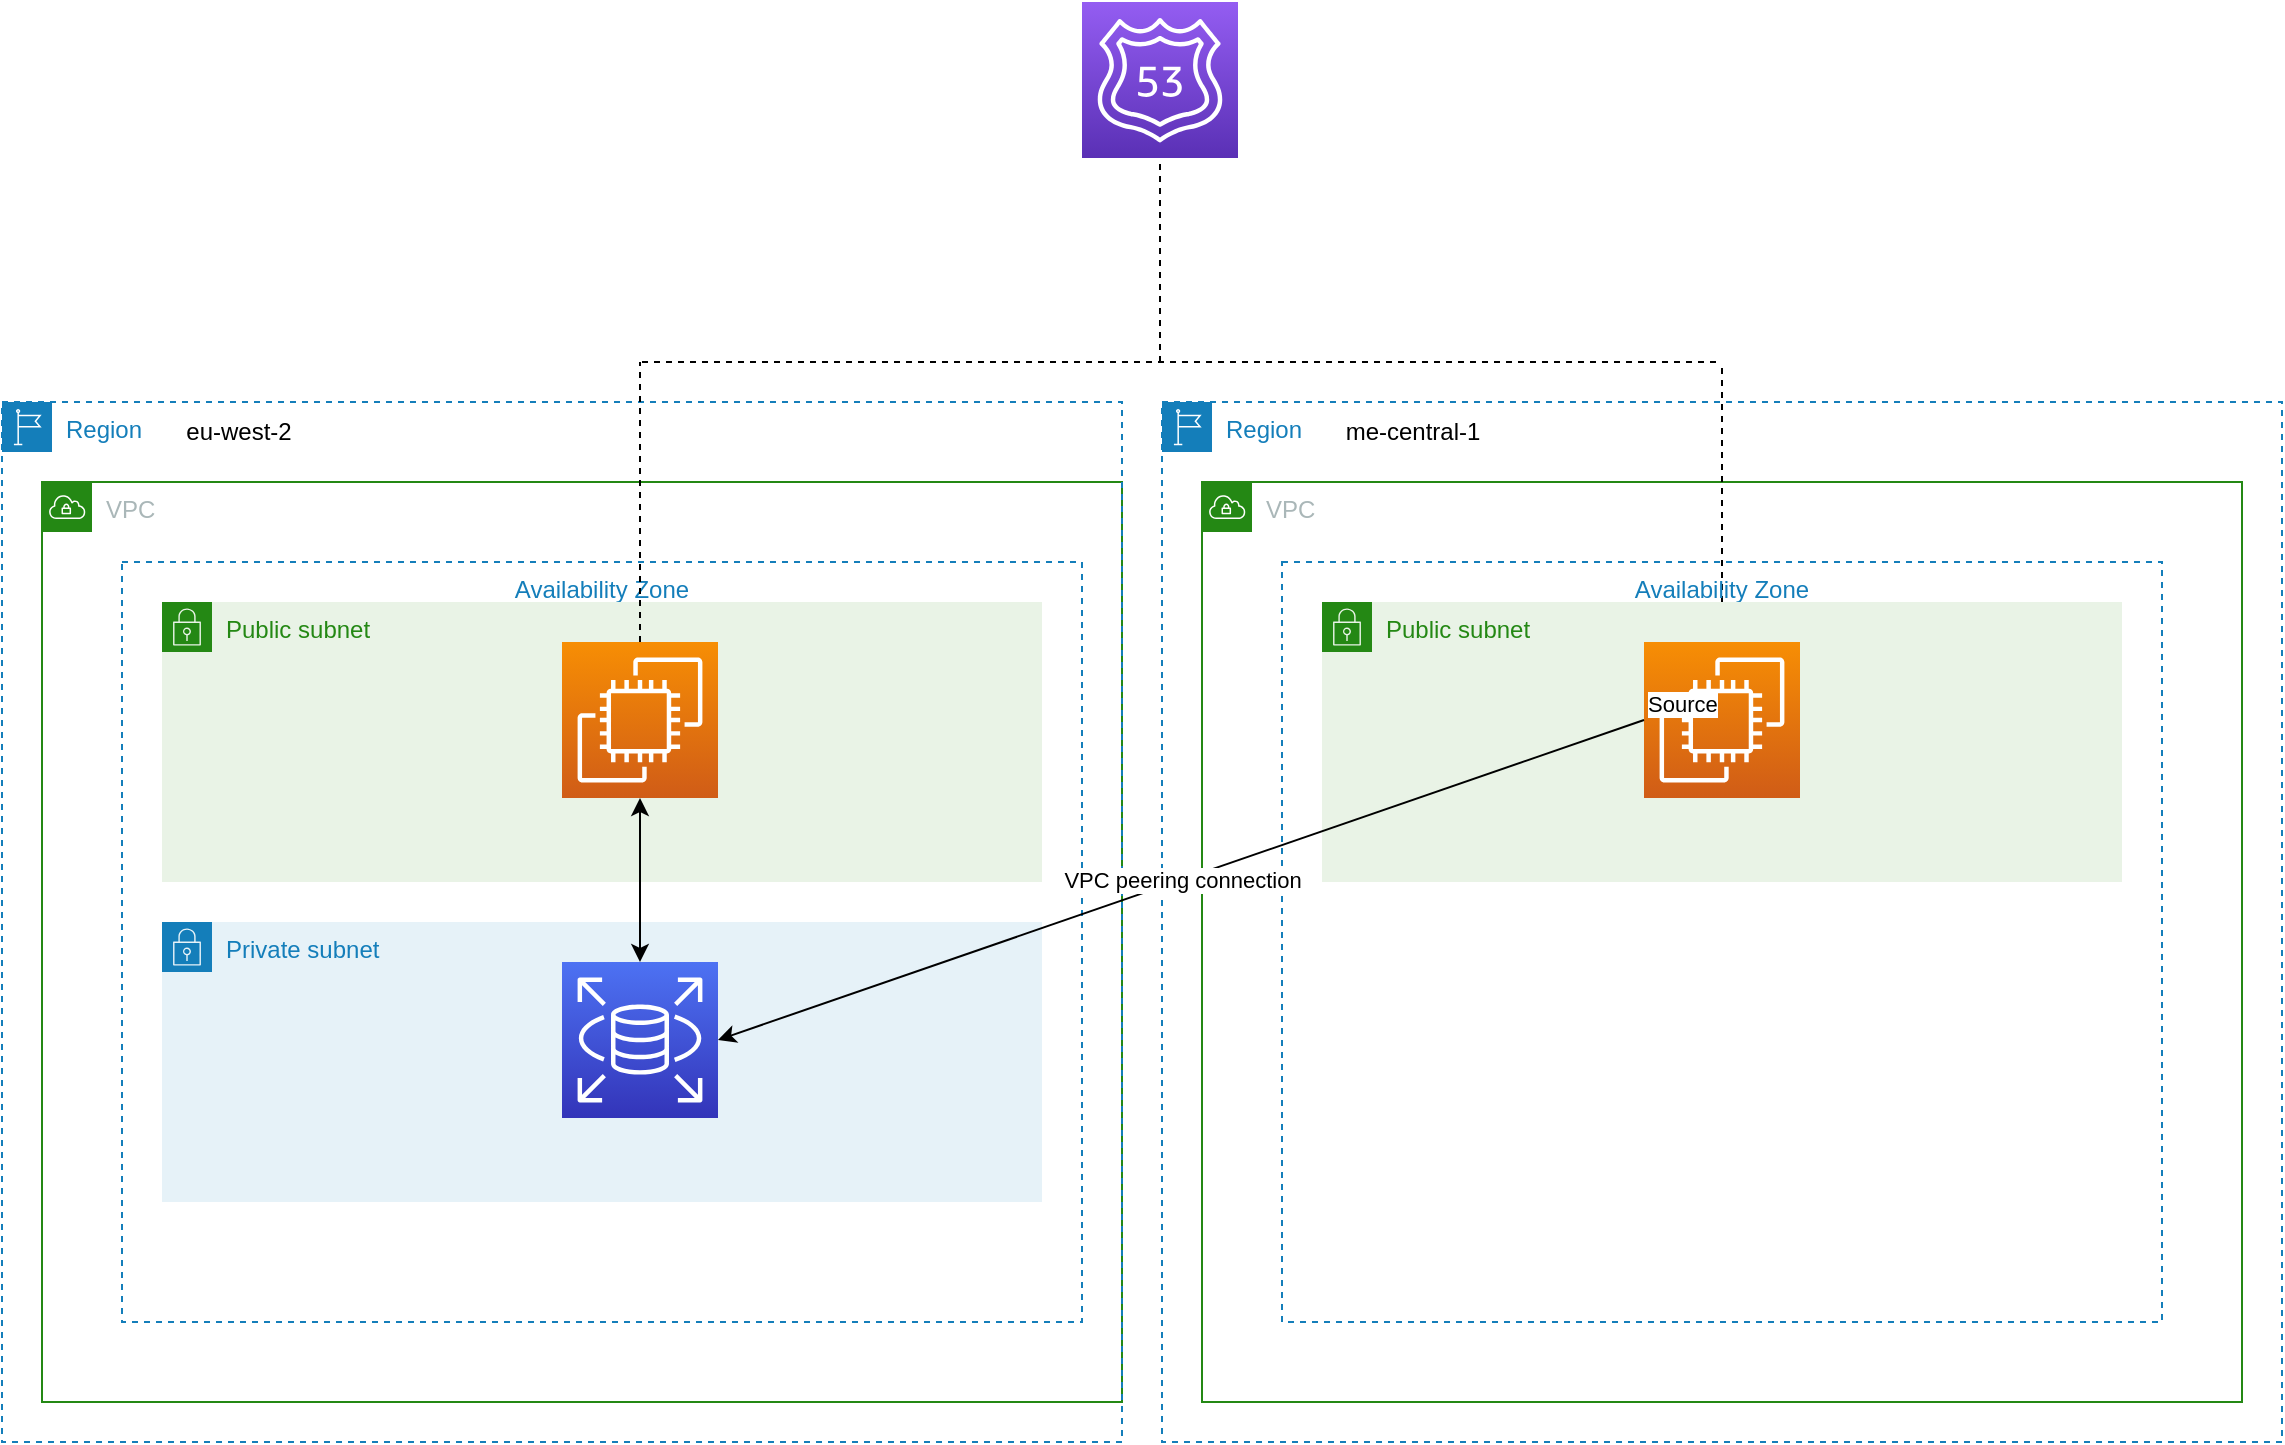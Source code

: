 <mxfile version="20.5.3" type="github">
  <diagram id="9AL0e-qM06q9D_0BJLEs" name="Page-1">
    <mxGraphModel dx="1325" dy="693" grid="1" gridSize="5" guides="1" tooltips="1" connect="1" arrows="1" fold="1" page="1" pageScale="1" pageWidth="1169" pageHeight="827" math="0" shadow="0">
      <root>
        <mxCell id="0" />
        <mxCell id="1" parent="0" />
        <mxCell id="PSsWQGHh_uAdmonaR9B--15" value="VPC" style="points=[[0,0],[0.25,0],[0.5,0],[0.75,0],[1,0],[1,0.25],[1,0.5],[1,0.75],[1,1],[0.75,1],[0.5,1],[0.25,1],[0,1],[0,0.75],[0,0.5],[0,0.25]];outlineConnect=0;gradientColor=none;html=1;whiteSpace=wrap;fontSize=12;fontStyle=0;container=1;pointerEvents=0;collapsible=0;recursiveResize=0;shape=mxgraph.aws4.group;grIcon=mxgraph.aws4.group_vpc;strokeColor=#248814;fillColor=none;verticalAlign=top;align=left;spacingLeft=30;fontColor=#AAB7B8;dashed=0;" vertex="1" parent="1">
          <mxGeometry x="40" y="260" width="540" height="460" as="geometry" />
        </mxCell>
        <mxCell id="PSsWQGHh_uAdmonaR9B--17" value="Region" style="points=[[0,0],[0.25,0],[0.5,0],[0.75,0],[1,0],[1,0.25],[1,0.5],[1,0.75],[1,1],[0.75,1],[0.5,1],[0.25,1],[0,1],[0,0.75],[0,0.5],[0,0.25]];outlineConnect=0;gradientColor=none;html=1;whiteSpace=wrap;fontSize=12;fontStyle=0;container=1;pointerEvents=0;collapsible=0;recursiveResize=0;shape=mxgraph.aws4.group;grIcon=mxgraph.aws4.group_region;strokeColor=#147EBA;fillColor=none;verticalAlign=top;align=left;spacingLeft=30;fontColor=#147EBA;dashed=1;" vertex="1" parent="PSsWQGHh_uAdmonaR9B--15">
          <mxGeometry x="-20" y="-40" width="560" height="520" as="geometry" />
        </mxCell>
        <mxCell id="PSsWQGHh_uAdmonaR9B--19" value="eu-west-2" style="text;html=1;resizable=0;autosize=1;align=center;verticalAlign=middle;points=[];fillColor=none;strokeColor=none;rounded=0;" vertex="1" parent="PSsWQGHh_uAdmonaR9B--17">
          <mxGeometry x="80" width="75" height="30" as="geometry" />
        </mxCell>
        <mxCell id="PSsWQGHh_uAdmonaR9B--22" value="Availability Zone" style="fillColor=none;strokeColor=#147EBA;dashed=1;verticalAlign=top;fontStyle=0;fontColor=#147EBA;" vertex="1" parent="PSsWQGHh_uAdmonaR9B--17">
          <mxGeometry x="60" y="80" width="480" height="380" as="geometry" />
        </mxCell>
        <mxCell id="PSsWQGHh_uAdmonaR9B--24" value="Public subnet" style="points=[[0,0],[0.25,0],[0.5,0],[0.75,0],[1,0],[1,0.25],[1,0.5],[1,0.75],[1,1],[0.75,1],[0.5,1],[0.25,1],[0,1],[0,0.75],[0,0.5],[0,0.25]];outlineConnect=0;gradientColor=none;html=1;whiteSpace=wrap;fontSize=12;fontStyle=0;container=1;pointerEvents=0;collapsible=0;recursiveResize=0;shape=mxgraph.aws4.group;grIcon=mxgraph.aws4.group_security_group;grStroke=0;strokeColor=#248814;fillColor=#E9F3E6;verticalAlign=top;align=left;spacingLeft=30;fontColor=#248814;dashed=0;" vertex="1" parent="PSsWQGHh_uAdmonaR9B--17">
          <mxGeometry x="80" y="100" width="440" height="140" as="geometry" />
        </mxCell>
        <mxCell id="PSsWQGHh_uAdmonaR9B--26" value="Private subnet" style="points=[[0,0],[0.25,0],[0.5,0],[0.75,0],[1,0],[1,0.25],[1,0.5],[1,0.75],[1,1],[0.75,1],[0.5,1],[0.25,1],[0,1],[0,0.75],[0,0.5],[0,0.25]];outlineConnect=0;gradientColor=none;html=1;whiteSpace=wrap;fontSize=12;fontStyle=0;container=1;pointerEvents=0;collapsible=0;recursiveResize=0;shape=mxgraph.aws4.group;grIcon=mxgraph.aws4.group_security_group;grStroke=0;strokeColor=#147EBA;fillColor=#E6F2F8;verticalAlign=top;align=left;spacingLeft=30;fontColor=#147EBA;dashed=0;" vertex="1" parent="PSsWQGHh_uAdmonaR9B--17">
          <mxGeometry x="80" y="260" width="440" height="140" as="geometry" />
        </mxCell>
        <mxCell id="PSsWQGHh_uAdmonaR9B--31" value="" style="sketch=0;points=[[0,0,0],[0.25,0,0],[0.5,0,0],[0.75,0,0],[1,0,0],[0,1,0],[0.25,1,0],[0.5,1,0],[0.75,1,0],[1,1,0],[0,0.25,0],[0,0.5,0],[0,0.75,0],[1,0.25,0],[1,0.5,0],[1,0.75,0]];outlineConnect=0;fontColor=#232F3E;gradientColor=#4D72F3;gradientDirection=north;fillColor=#3334B9;strokeColor=#ffffff;dashed=0;verticalLabelPosition=bottom;verticalAlign=top;align=center;html=1;fontSize=12;fontStyle=0;aspect=fixed;shape=mxgraph.aws4.resourceIcon;resIcon=mxgraph.aws4.rds;" vertex="1" parent="PSsWQGHh_uAdmonaR9B--17">
          <mxGeometry x="280" y="280" width="78" height="78" as="geometry" />
        </mxCell>
        <mxCell id="PSsWQGHh_uAdmonaR9B--29" value="" style="sketch=0;points=[[0,0,0],[0.25,0,0],[0.5,0,0],[0.75,0,0],[1,0,0],[0,1,0],[0.25,1,0],[0.5,1,0],[0.75,1,0],[1,1,0],[0,0.25,0],[0,0.5,0],[0,0.75,0],[1,0.25,0],[1,0.5,0],[1,0.75,0]];outlineConnect=0;fontColor=#232F3E;gradientColor=#F78E04;gradientDirection=north;fillColor=#D05C17;strokeColor=#ffffff;dashed=0;verticalLabelPosition=bottom;verticalAlign=top;align=center;html=1;fontSize=12;fontStyle=0;aspect=fixed;shape=mxgraph.aws4.resourceIcon;resIcon=mxgraph.aws4.ec2;" vertex="1" parent="PSsWQGHh_uAdmonaR9B--17">
          <mxGeometry x="280" y="120" width="78" height="78" as="geometry" />
        </mxCell>
        <mxCell id="PSsWQGHh_uAdmonaR9B--51" value="" style="endArrow=classic;startArrow=classic;html=1;rounded=0;exitX=0.5;exitY=0;exitDx=0;exitDy=0;exitPerimeter=0;entryX=0.5;entryY=1;entryDx=0;entryDy=0;entryPerimeter=0;" edge="1" parent="PSsWQGHh_uAdmonaR9B--17" source="PSsWQGHh_uAdmonaR9B--31" target="PSsWQGHh_uAdmonaR9B--29">
          <mxGeometry width="50" height="50" relative="1" as="geometry">
            <mxPoint x="300" y="265" as="sourcePoint" />
            <mxPoint x="350" y="215" as="targetPoint" />
            <Array as="points">
              <mxPoint x="319" y="235" />
            </Array>
          </mxGeometry>
        </mxCell>
        <mxCell id="PSsWQGHh_uAdmonaR9B--16" value="VPC" style="points=[[0,0],[0.25,0],[0.5,0],[0.75,0],[1,0],[1,0.25],[1,0.5],[1,0.75],[1,1],[0.75,1],[0.5,1],[0.25,1],[0,1],[0,0.75],[0,0.5],[0,0.25]];outlineConnect=0;gradientColor=none;html=1;whiteSpace=wrap;fontSize=12;fontStyle=0;container=1;pointerEvents=0;collapsible=0;recursiveResize=0;shape=mxgraph.aws4.group;grIcon=mxgraph.aws4.group_vpc;strokeColor=#248814;fillColor=none;verticalAlign=top;align=left;spacingLeft=30;fontColor=#AAB7B8;dashed=0;" vertex="1" parent="1">
          <mxGeometry x="620" y="260" width="520" height="460" as="geometry" />
        </mxCell>
        <mxCell id="PSsWQGHh_uAdmonaR9B--28" value="" style="sketch=0;points=[[0,0,0],[0.25,0,0],[0.5,0,0],[0.75,0,0],[1,0,0],[0,1,0],[0.25,1,0],[0.5,1,0],[0.75,1,0],[1,1,0],[0,0.25,0],[0,0.5,0],[0,0.75,0],[1,0.25,0],[1,0.5,0],[1,0.75,0]];outlineConnect=0;fontColor=#232F3E;gradientColor=#945DF2;gradientDirection=north;fillColor=#5A30B5;strokeColor=#ffffff;dashed=0;verticalLabelPosition=bottom;verticalAlign=top;align=center;html=1;fontSize=12;fontStyle=0;aspect=fixed;shape=mxgraph.aws4.resourceIcon;resIcon=mxgraph.aws4.route_53;" vertex="1" parent="1">
          <mxGeometry x="560" y="20" width="78" height="78" as="geometry" />
        </mxCell>
        <mxCell id="PSsWQGHh_uAdmonaR9B--33" value="" style="endArrow=none;dashed=1;html=1;rounded=0;entryX=0.5;entryY=1;entryDx=0;entryDy=0;entryPerimeter=0;" edge="1" parent="1" target="PSsWQGHh_uAdmonaR9B--28">
          <mxGeometry width="50" height="50" relative="1" as="geometry">
            <mxPoint x="599" y="200" as="sourcePoint" />
            <mxPoint x="610" y="105" as="targetPoint" />
          </mxGeometry>
        </mxCell>
        <mxCell id="PSsWQGHh_uAdmonaR9B--36" value="" style="endArrow=none;dashed=1;html=1;rounded=0;" edge="1" parent="1">
          <mxGeometry width="50" height="50" relative="1" as="geometry">
            <mxPoint x="340" y="200" as="sourcePoint" />
            <mxPoint x="880" y="200" as="targetPoint" />
          </mxGeometry>
        </mxCell>
        <mxCell id="PSsWQGHh_uAdmonaR9B--42" value="" style="endArrow=none;dashed=1;html=1;rounded=0;" edge="1" parent="1" source="PSsWQGHh_uAdmonaR9B--29">
          <mxGeometry width="50" height="50" relative="1" as="geometry">
            <mxPoint x="265" y="270" as="sourcePoint" />
            <mxPoint x="339" y="200" as="targetPoint" />
          </mxGeometry>
        </mxCell>
        <mxCell id="PSsWQGHh_uAdmonaR9B--44" value="" style="endArrow=none;dashed=1;html=1;rounded=0;" edge="1" parent="1">
          <mxGeometry width="50" height="50" relative="1" as="geometry">
            <mxPoint x="880" y="440" as="sourcePoint" />
            <mxPoint x="880" y="200" as="targetPoint" />
          </mxGeometry>
        </mxCell>
        <mxCell id="PSsWQGHh_uAdmonaR9B--18" value="Region" style="points=[[0,0],[0.25,0],[0.5,0],[0.75,0],[1,0],[1,0.25],[1,0.5],[1,0.75],[1,1],[0.75,1],[0.5,1],[0.25,1],[0,1],[0,0.75],[0,0.5],[0,0.25]];outlineConnect=0;gradientColor=none;html=1;whiteSpace=wrap;fontSize=12;fontStyle=0;container=1;pointerEvents=0;collapsible=0;recursiveResize=0;shape=mxgraph.aws4.group;grIcon=mxgraph.aws4.group_region;strokeColor=#147EBA;fillColor=none;verticalAlign=top;align=left;spacingLeft=30;fontColor=#147EBA;dashed=1;" vertex="1" parent="1">
          <mxGeometry x="600" y="220" width="560" height="520" as="geometry" />
        </mxCell>
        <mxCell id="PSsWQGHh_uAdmonaR9B--23" value="Availability Zone" style="fillColor=none;strokeColor=#147EBA;dashed=1;verticalAlign=top;fontStyle=0;fontColor=#147EBA;" vertex="1" parent="PSsWQGHh_uAdmonaR9B--18">
          <mxGeometry x="60" y="80" width="440" height="380" as="geometry" />
        </mxCell>
        <mxCell id="PSsWQGHh_uAdmonaR9B--21" value="me-central-1" style="text;html=1;resizable=0;autosize=1;align=center;verticalAlign=middle;points=[];fillColor=none;strokeColor=none;rounded=0;" vertex="1" parent="PSsWQGHh_uAdmonaR9B--18">
          <mxGeometry x="80" width="90" height="30" as="geometry" />
        </mxCell>
        <mxCell id="PSsWQGHh_uAdmonaR9B--25" value="Public subnet" style="points=[[0,0],[0.25,0],[0.5,0],[0.75,0],[1,0],[1,0.25],[1,0.5],[1,0.75],[1,1],[0.75,1],[0.5,1],[0.25,1],[0,1],[0,0.75],[0,0.5],[0,0.25]];outlineConnect=0;gradientColor=none;html=1;whiteSpace=wrap;fontSize=12;fontStyle=0;container=1;pointerEvents=0;collapsible=0;recursiveResize=0;shape=mxgraph.aws4.group;grIcon=mxgraph.aws4.group_security_group;grStroke=0;strokeColor=#248814;fillColor=#E9F3E6;verticalAlign=top;align=left;spacingLeft=30;fontColor=#248814;dashed=0;" vertex="1" parent="PSsWQGHh_uAdmonaR9B--18">
          <mxGeometry x="80" y="100" width="400" height="140" as="geometry" />
        </mxCell>
        <mxCell id="PSsWQGHh_uAdmonaR9B--30" value="" style="sketch=0;points=[[0,0,0],[0.25,0,0],[0.5,0,0],[0.75,0,0],[1,0,0],[0,1,0],[0.25,1,0],[0.5,1,0],[0.75,1,0],[1,1,0],[0,0.25,0],[0,0.5,0],[0,0.75,0],[1,0.25,0],[1,0.5,0],[1,0.75,0]];outlineConnect=0;fontColor=#232F3E;gradientColor=#F78E04;gradientDirection=north;fillColor=#D05C17;strokeColor=#ffffff;dashed=0;verticalLabelPosition=bottom;verticalAlign=top;align=center;html=1;fontSize=12;fontStyle=0;aspect=fixed;shape=mxgraph.aws4.resourceIcon;resIcon=mxgraph.aws4.ec2;" vertex="1" parent="PSsWQGHh_uAdmonaR9B--18">
          <mxGeometry x="241" y="120" width="78" height="78" as="geometry" />
        </mxCell>
        <mxCell id="PSsWQGHh_uAdmonaR9B--52" value="" style="endArrow=classic;html=1;rounded=0;entryX=1;entryY=0.5;entryDx=0;entryDy=0;entryPerimeter=0;exitX=0;exitY=0.5;exitDx=0;exitDy=0;exitPerimeter=0;" edge="1" parent="1" source="PSsWQGHh_uAdmonaR9B--30" target="PSsWQGHh_uAdmonaR9B--31">
          <mxGeometry relative="1" as="geometry">
            <mxPoint x="435" y="525" as="sourcePoint" />
            <mxPoint x="595" y="525" as="targetPoint" />
          </mxGeometry>
        </mxCell>
        <mxCell id="PSsWQGHh_uAdmonaR9B--53" value="VPC peering connection" style="edgeLabel;resizable=0;html=1;align=center;verticalAlign=middle;" connectable="0" vertex="1" parent="PSsWQGHh_uAdmonaR9B--52">
          <mxGeometry relative="1" as="geometry" />
        </mxCell>
        <mxCell id="PSsWQGHh_uAdmonaR9B--54" value="Source" style="edgeLabel;resizable=0;html=1;align=left;verticalAlign=bottom;" connectable="0" vertex="1" parent="PSsWQGHh_uAdmonaR9B--52">
          <mxGeometry x="-1" relative="1" as="geometry" />
        </mxCell>
      </root>
    </mxGraphModel>
  </diagram>
</mxfile>
